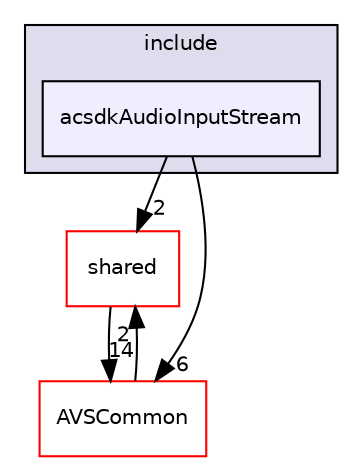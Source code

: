 digraph "/workplace/avs-device-sdk/applications/acsdkAudioInputStream/include/acsdkAudioInputStream" {
  compound=true
  node [ fontsize="10", fontname="Helvetica"];
  edge [ labelfontsize="10", labelfontname="Helvetica"];
  subgraph clusterdir_0464f53126df424e7d5af87c487f0960 {
    graph [ bgcolor="#ddddee", pencolor="black", label="include" fontname="Helvetica", fontsize="10", URL="dir_0464f53126df424e7d5af87c487f0960.html"]
  dir_1bc5b9ac95e5745641b33bfb0e7adf97 [shape=box, label="acsdkAudioInputStream", style="filled", fillcolor="#eeeeff", pencolor="black", URL="dir_1bc5b9ac95e5745641b33bfb0e7adf97.html"];
  }
  dir_9982052f7ce695d12571567315b2fafa [shape=box label="shared" fillcolor="white" style="filled" color="red" URL="dir_9982052f7ce695d12571567315b2fafa.html"];
  dir_13e65effb2bde530b17b3d5eefcd0266 [shape=box label="AVSCommon" fillcolor="white" style="filled" color="red" URL="dir_13e65effb2bde530b17b3d5eefcd0266.html"];
  dir_9982052f7ce695d12571567315b2fafa->dir_13e65effb2bde530b17b3d5eefcd0266 [headlabel="14", labeldistance=1.5 headhref="dir_000598_000017.html"];
  dir_13e65effb2bde530b17b3d5eefcd0266->dir_9982052f7ce695d12571567315b2fafa [headlabel="2", labeldistance=1.5 headhref="dir_000017_000598.html"];
  dir_1bc5b9ac95e5745641b33bfb0e7adf97->dir_9982052f7ce695d12571567315b2fafa [headlabel="2", labeldistance=1.5 headhref="dir_000048_000598.html"];
  dir_1bc5b9ac95e5745641b33bfb0e7adf97->dir_13e65effb2bde530b17b3d5eefcd0266 [headlabel="6", labeldistance=1.5 headhref="dir_000048_000017.html"];
}
